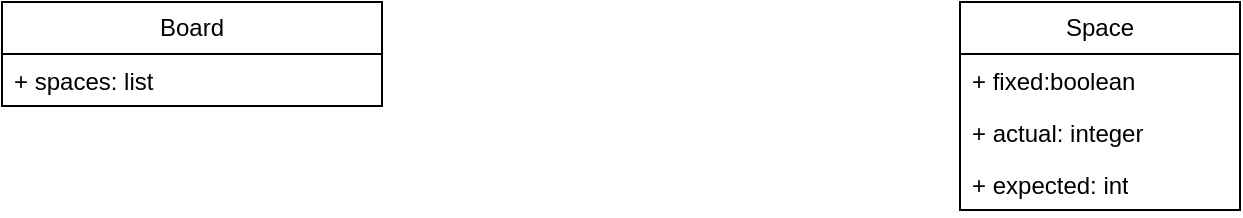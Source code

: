 <mxfile version="26.0.14">
  <diagram name="Página-1" id="rAEoAhLbvgOYpfqd7gC-">
    <mxGraphModel dx="872" dy="469" grid="1" gridSize="10" guides="1" tooltips="1" connect="1" arrows="1" fold="1" page="1" pageScale="1" pageWidth="827" pageHeight="1169" math="0" shadow="0">
      <root>
        <mxCell id="0" />
        <mxCell id="1" parent="0" />
        <mxCell id="z8EFFu52W9cVrzL_I5Kp-9" value="Board" style="swimlane;fontStyle=0;childLayout=stackLayout;horizontal=1;startSize=26;fillColor=none;horizontalStack=0;resizeParent=1;resizeParentMax=0;resizeLast=0;collapsible=1;marginBottom=0;whiteSpace=wrap;html=1;" vertex="1" parent="1">
          <mxGeometry x="60" y="80" width="190" height="52" as="geometry" />
        </mxCell>
        <mxCell id="z8EFFu52W9cVrzL_I5Kp-10" value="+ spaces: list" style="text;strokeColor=none;fillColor=none;align=left;verticalAlign=top;spacingLeft=4;spacingRight=4;overflow=hidden;rotatable=0;points=[[0,0.5],[1,0.5]];portConstraint=eastwest;whiteSpace=wrap;html=1;" vertex="1" parent="z8EFFu52W9cVrzL_I5Kp-9">
          <mxGeometry y="26" width="190" height="26" as="geometry" />
        </mxCell>
        <mxCell id="z8EFFu52W9cVrzL_I5Kp-13" value="Space" style="swimlane;fontStyle=0;childLayout=stackLayout;horizontal=1;startSize=26;fillColor=none;horizontalStack=0;resizeParent=1;resizeParentMax=0;resizeLast=0;collapsible=1;marginBottom=0;whiteSpace=wrap;html=1;" vertex="1" parent="1">
          <mxGeometry x="539" y="80" width="140" height="104" as="geometry" />
        </mxCell>
        <mxCell id="z8EFFu52W9cVrzL_I5Kp-14" value="+ fixed:boolean&lt;div&gt;&lt;br&gt;&lt;/div&gt;" style="text;strokeColor=none;fillColor=none;align=left;verticalAlign=top;spacingLeft=4;spacingRight=4;overflow=hidden;rotatable=0;points=[[0,0.5],[1,0.5]];portConstraint=eastwest;whiteSpace=wrap;html=1;" vertex="1" parent="z8EFFu52W9cVrzL_I5Kp-13">
          <mxGeometry y="26" width="140" height="26" as="geometry" />
        </mxCell>
        <mxCell id="z8EFFu52W9cVrzL_I5Kp-15" value="+ actual: integer" style="text;strokeColor=none;fillColor=none;align=left;verticalAlign=top;spacingLeft=4;spacingRight=4;overflow=hidden;rotatable=0;points=[[0,0.5],[1,0.5]];portConstraint=eastwest;whiteSpace=wrap;html=1;" vertex="1" parent="z8EFFu52W9cVrzL_I5Kp-13">
          <mxGeometry y="52" width="140" height="26" as="geometry" />
        </mxCell>
        <mxCell id="z8EFFu52W9cVrzL_I5Kp-16" value="+ expected: int" style="text;strokeColor=none;fillColor=none;align=left;verticalAlign=top;spacingLeft=4;spacingRight=4;overflow=hidden;rotatable=0;points=[[0,0.5],[1,0.5]];portConstraint=eastwest;whiteSpace=wrap;html=1;" vertex="1" parent="z8EFFu52W9cVrzL_I5Kp-13">
          <mxGeometry y="78" width="140" height="26" as="geometry" />
        </mxCell>
      </root>
    </mxGraphModel>
  </diagram>
</mxfile>
